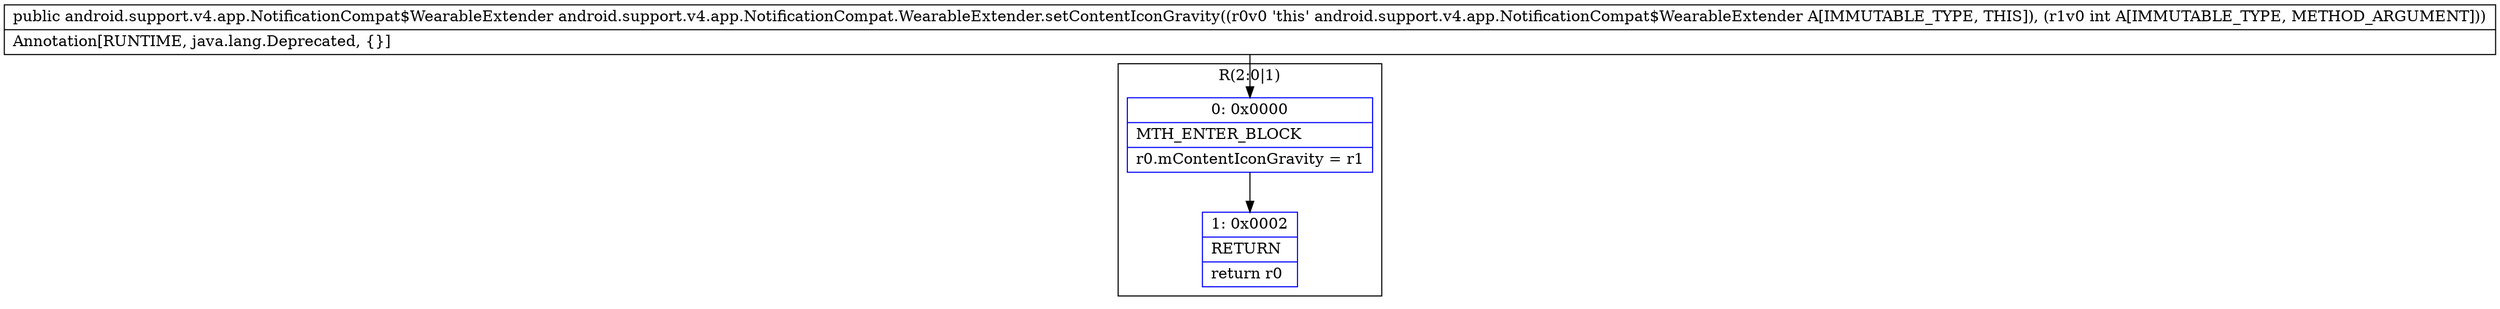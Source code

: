 digraph "CFG forandroid.support.v4.app.NotificationCompat.WearableExtender.setContentIconGravity(I)Landroid\/support\/v4\/app\/NotificationCompat$WearableExtender;" {
subgraph cluster_Region_1824131470 {
label = "R(2:0|1)";
node [shape=record,color=blue];
Node_0 [shape=record,label="{0\:\ 0x0000|MTH_ENTER_BLOCK\l|r0.mContentIconGravity = r1\l}"];
Node_1 [shape=record,label="{1\:\ 0x0002|RETURN\l|return r0\l}"];
}
MethodNode[shape=record,label="{public android.support.v4.app.NotificationCompat$WearableExtender android.support.v4.app.NotificationCompat.WearableExtender.setContentIconGravity((r0v0 'this' android.support.v4.app.NotificationCompat$WearableExtender A[IMMUTABLE_TYPE, THIS]), (r1v0 int A[IMMUTABLE_TYPE, METHOD_ARGUMENT]))  | Annotation[RUNTIME, java.lang.Deprecated, \{\}]\l}"];
MethodNode -> Node_0;
Node_0 -> Node_1;
}

